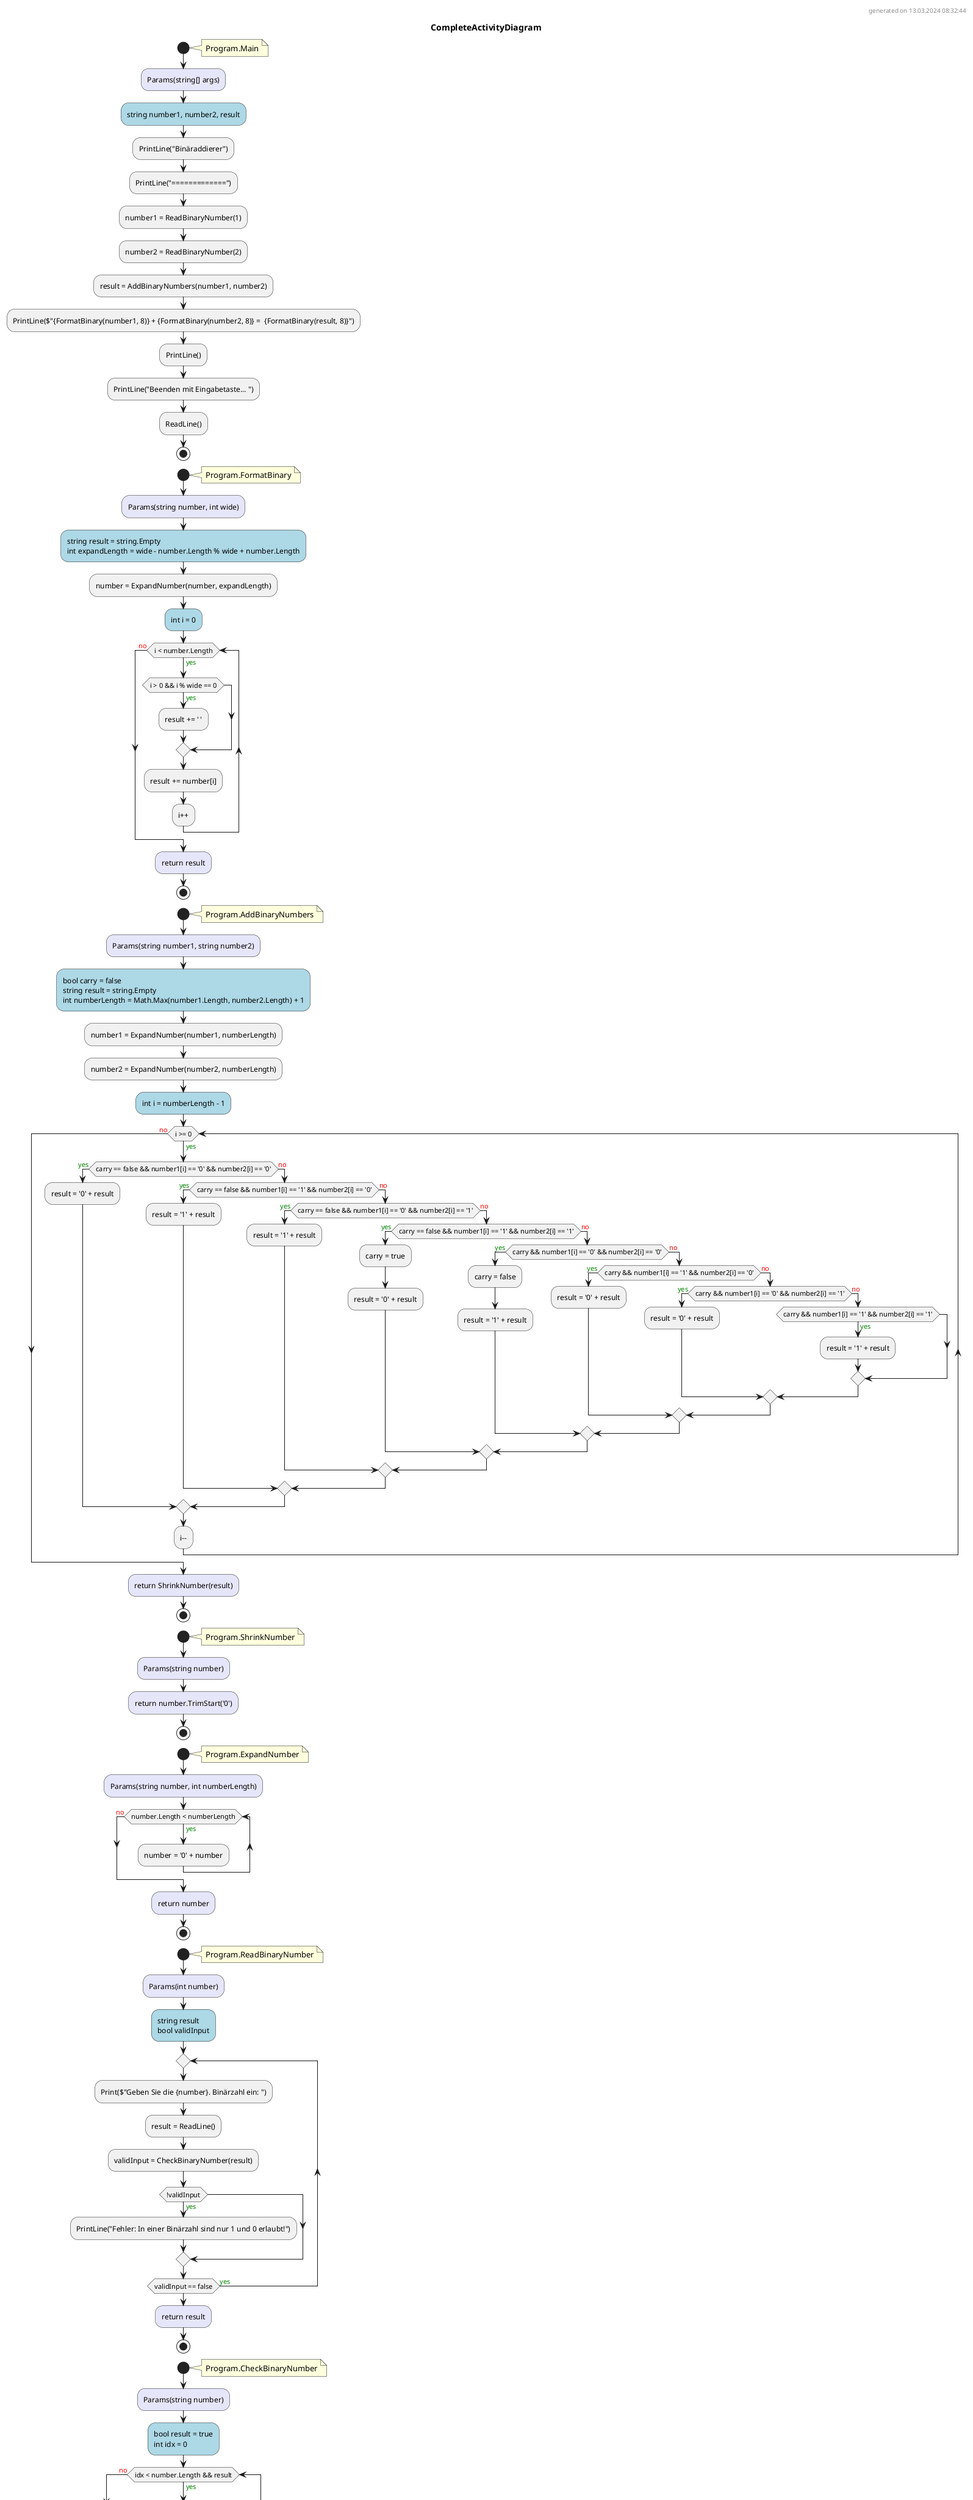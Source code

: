 @startuml CompleteActivityDiagram
header
generated on 13.03.2024 08:32:44
end header
title CompleteActivityDiagram
start
note right:  Program.Main
#Lavender:Params(string[] args);
#LightBlue:string number1, number2, result;
:PrintLine("Binäraddierer");
:PrintLine("=============");
:number1 = ReadBinaryNumber(1);
:number2 = ReadBinaryNumber(2);
:result = AddBinaryNumbers(number1, number2);
:PrintLine($"{FormatBinary(number1, 8)} + {FormatBinary(number2, 8)} =  {FormatBinary(result, 8)}");
:PrintLine();
:PrintLine("Beenden mit Eingabetaste... ");
:ReadLine();
stop
start
note right:  Program.FormatBinary
#Lavender:Params(string number, int wide);
#LightBlue:string result = string.Empty
int expandLength = wide - number.Length % wide + number.Length;
:number = ExpandNumber(number, expandLength);
#LightBlue:int i = 0;
while (i < number.Length) is (<color:green>yes)
    if (i > 0 && i % wide == 0) then (<color:green>yes)
        :result += ' ';
    endif
    :result += number[i];
:i++;
endwhile (<color:red>no)
#Lavender:return result;
stop
start
note right:  Program.AddBinaryNumbers
#Lavender:Params(string number1, string number2);
#LightBlue:bool carry = false
string result = string.Empty
int numberLength = Math.Max(number1.Length, number2.Length) + 1;
:number1 = ExpandNumber(number1, numberLength);
:number2 = ExpandNumber(number2, numberLength);
#LightBlue:int i = numberLength - 1;
while (i >= 0) is (<color:green>yes)
    if (carry == false && number1[i] == '0' && number2[i] == '0') then (<color:green>yes)
        :result = '0' + result;
      else (<color:red>no)
        if (carry == false && number1[i] == '1' && number2[i] == '0') then (<color:green>yes)
            :result = '1' + result;
          else (<color:red>no)
            if (carry == false && number1[i] == '0' && number2[i] == '1') then (<color:green>yes)
                :result = '1' + result;
              else (<color:red>no)
                if (carry == false && number1[i] == '1' && number2[i] == '1') then (<color:green>yes)
                    :carry = true;
                    :result = '0' + result;
                  else (<color:red>no)
                    if (carry && number1[i] == '0' && number2[i] == '0') then (<color:green>yes)
                        :carry = false;
                        :result = '1' + result;
                      else (<color:red>no)
                        if (carry && number1[i] == '1' && number2[i] == '0') then (<color:green>yes)
                            :result = '0' + result;
                          else (<color:red>no)
                            if (carry && number1[i] == '0' && number2[i] == '1') then (<color:green>yes)
                                :result = '0' + result;
                              else (<color:red>no)
                                if (carry && number1[i] == '1' && number2[i] == '1') then (<color:green>yes)
                                    :result = '1' + result;
                                endif
                            endif
                        endif
                    endif
                endif
            endif
        endif
    endif
:i--;
endwhile (<color:red>no)
#Lavender:return ShrinkNumber(result);
stop
start
note right:  Program.ShrinkNumber
#Lavender:Params(string number);
#Lavender:return number.TrimStart('0');
stop
start
note right:  Program.ExpandNumber
#Lavender:Params(string number, int numberLength);
while (number.Length < numberLength) is (<color:green>yes)
    :number = '0' + number;
endwhile (<color:red>no)
#Lavender:return number;
stop
start
note right:  Program.ReadBinaryNumber
#Lavender:Params(int number);
#LightBlue:string result
bool validInput;
repeat
    :Print($"Geben Sie die {number}. Binärzahl ein: ");
    :result = ReadLine();
    :validInput = CheckBinaryNumber(result);
    if (!validInput) then (<color:green>yes)
        :PrintLine("Fehler: In einer Binärzahl sind nur 1 und 0 erlaubt!");
    endif
repeat while (validInput == false) is (<color:green>yes)
#Lavender:return result;
stop
start
note right:  Program.CheckBinaryNumber
#Lavender:Params(string number);
#LightBlue:bool result = true
int idx = 0;
while (idx < number.Length && result) is (<color:green>yes)
    :result = IsBinaryDigit(number[idx++]);
endwhile (<color:red>no)
#Lavender:return result;
stop
start
note right:  Program.IsBinaryDigit
#Lavender:Params(char chr);
#Lavender:return chr == '0' || chr == '1';
stop
footer
generated with the DiagramCreator by Prof.Gehrer
end footer
@enduml
